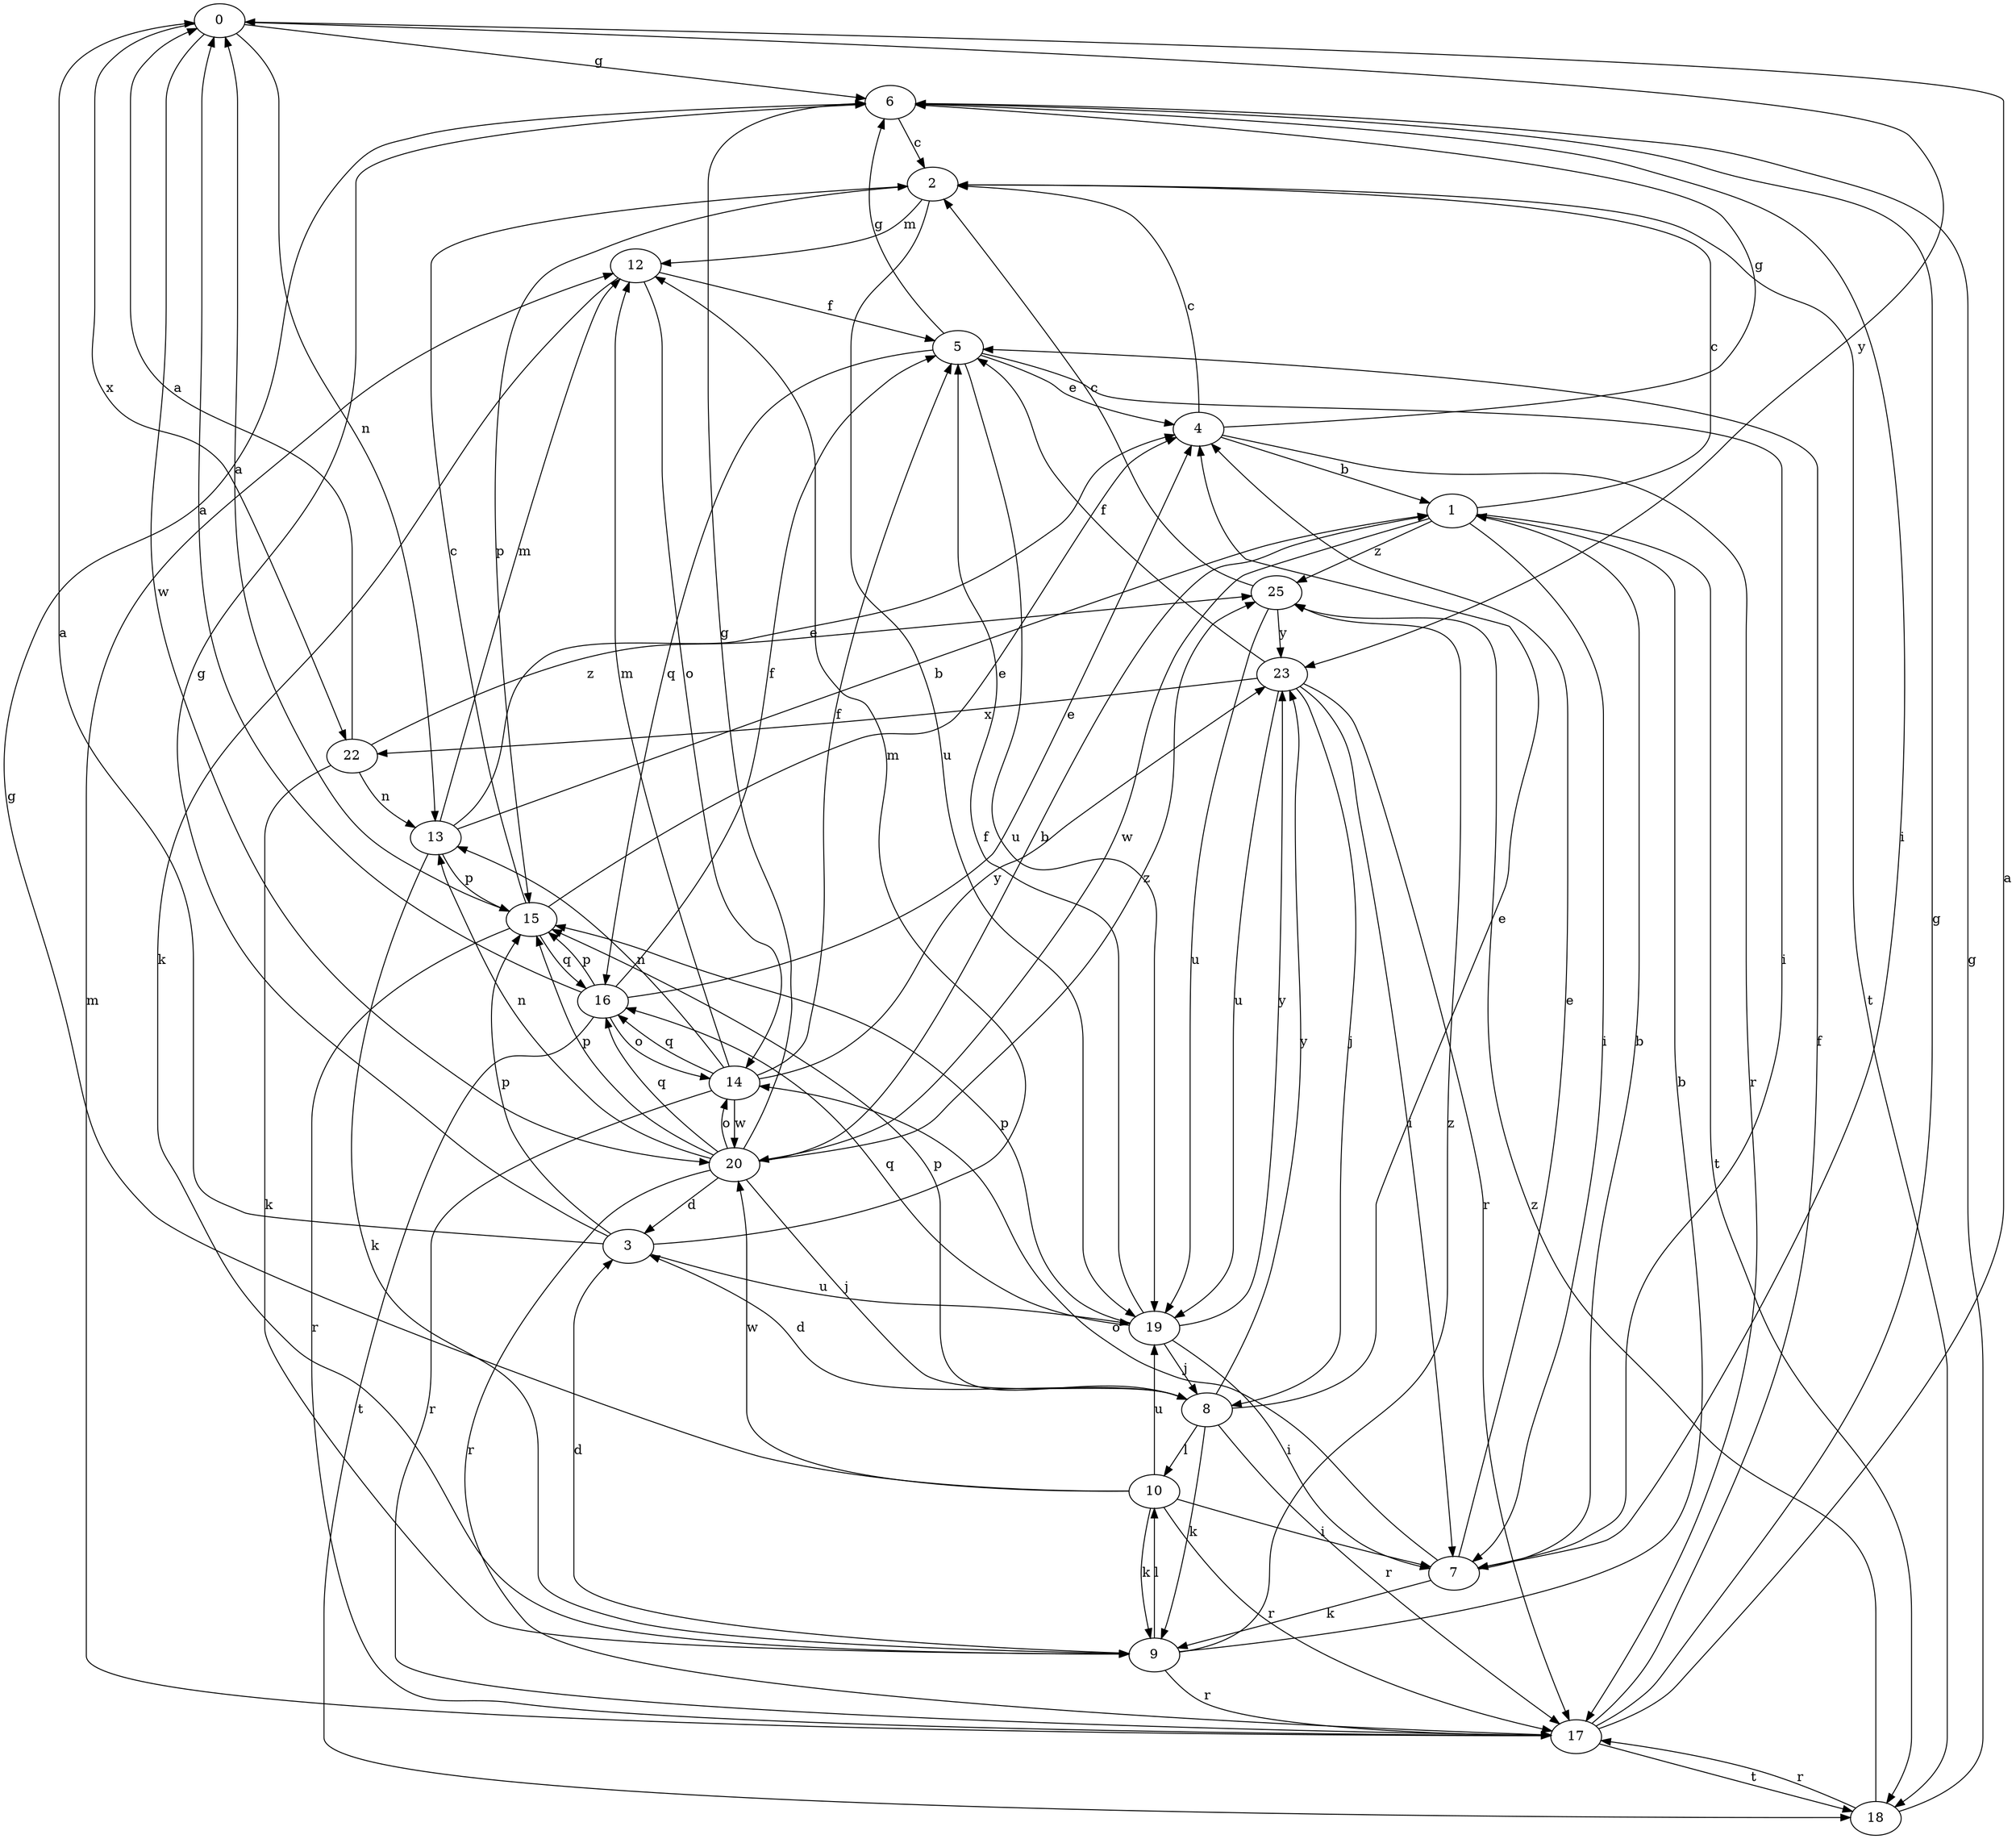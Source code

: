 strict digraph  {
0;
1;
2;
3;
4;
5;
6;
7;
8;
9;
10;
12;
13;
14;
15;
16;
17;
18;
19;
20;
22;
23;
25;
0 -> 6  [label=g];
0 -> 13  [label=n];
0 -> 20  [label=w];
0 -> 22  [label=x];
0 -> 23  [label=y];
1 -> 2  [label=c];
1 -> 7  [label=i];
1 -> 18  [label=t];
1 -> 20  [label=w];
1 -> 25  [label=z];
2 -> 12  [label=m];
2 -> 15  [label=p];
2 -> 18  [label=t];
2 -> 19  [label=u];
3 -> 0  [label=a];
3 -> 6  [label=g];
3 -> 12  [label=m];
3 -> 15  [label=p];
3 -> 19  [label=u];
4 -> 1  [label=b];
4 -> 2  [label=c];
4 -> 6  [label=g];
4 -> 17  [label=r];
5 -> 4  [label=e];
5 -> 6  [label=g];
5 -> 7  [label=i];
5 -> 16  [label=q];
5 -> 19  [label=u];
6 -> 2  [label=c];
6 -> 7  [label=i];
7 -> 1  [label=b];
7 -> 4  [label=e];
7 -> 9  [label=k];
7 -> 14  [label=o];
8 -> 3  [label=d];
8 -> 4  [label=e];
8 -> 9  [label=k];
8 -> 10  [label=l];
8 -> 15  [label=p];
8 -> 17  [label=r];
8 -> 23  [label=y];
9 -> 1  [label=b];
9 -> 3  [label=d];
9 -> 10  [label=l];
9 -> 17  [label=r];
9 -> 25  [label=z];
10 -> 6  [label=g];
10 -> 7  [label=i];
10 -> 9  [label=k];
10 -> 17  [label=r];
10 -> 19  [label=u];
10 -> 20  [label=w];
12 -> 5  [label=f];
12 -> 9  [label=k];
12 -> 14  [label=o];
13 -> 1  [label=b];
13 -> 4  [label=e];
13 -> 9  [label=k];
13 -> 12  [label=m];
13 -> 15  [label=p];
14 -> 5  [label=f];
14 -> 12  [label=m];
14 -> 13  [label=n];
14 -> 16  [label=q];
14 -> 17  [label=r];
14 -> 20  [label=w];
14 -> 23  [label=y];
15 -> 0  [label=a];
15 -> 2  [label=c];
15 -> 4  [label=e];
15 -> 16  [label=q];
15 -> 17  [label=r];
16 -> 0  [label=a];
16 -> 4  [label=e];
16 -> 5  [label=f];
16 -> 14  [label=o];
16 -> 15  [label=p];
16 -> 18  [label=t];
17 -> 0  [label=a];
17 -> 5  [label=f];
17 -> 6  [label=g];
17 -> 12  [label=m];
17 -> 18  [label=t];
18 -> 6  [label=g];
18 -> 17  [label=r];
18 -> 25  [label=z];
19 -> 5  [label=f];
19 -> 7  [label=i];
19 -> 8  [label=j];
19 -> 15  [label=p];
19 -> 16  [label=q];
19 -> 23  [label=y];
20 -> 1  [label=b];
20 -> 3  [label=d];
20 -> 6  [label=g];
20 -> 8  [label=j];
20 -> 13  [label=n];
20 -> 14  [label=o];
20 -> 15  [label=p];
20 -> 16  [label=q];
20 -> 17  [label=r];
20 -> 25  [label=z];
22 -> 0  [label=a];
22 -> 9  [label=k];
22 -> 13  [label=n];
22 -> 25  [label=z];
23 -> 5  [label=f];
23 -> 7  [label=i];
23 -> 8  [label=j];
23 -> 17  [label=r];
23 -> 19  [label=u];
23 -> 22  [label=x];
25 -> 2  [label=c];
25 -> 19  [label=u];
25 -> 23  [label=y];
}
